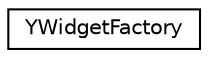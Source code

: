 digraph "Graphical Class Hierarchy"
{
 // LATEX_PDF_SIZE
  edge [fontname="Helvetica",fontsize="10",labelfontname="Helvetica",labelfontsize="10"];
  node [fontname="Helvetica",fontsize="10",shape=record];
  rankdir="LR";
  Node0 [label="YWidgetFactory",height=0.2,width=0.4,color="black", fillcolor="white", style="filled",URL="$classYWidgetFactory.html",tooltip=" "];
}

